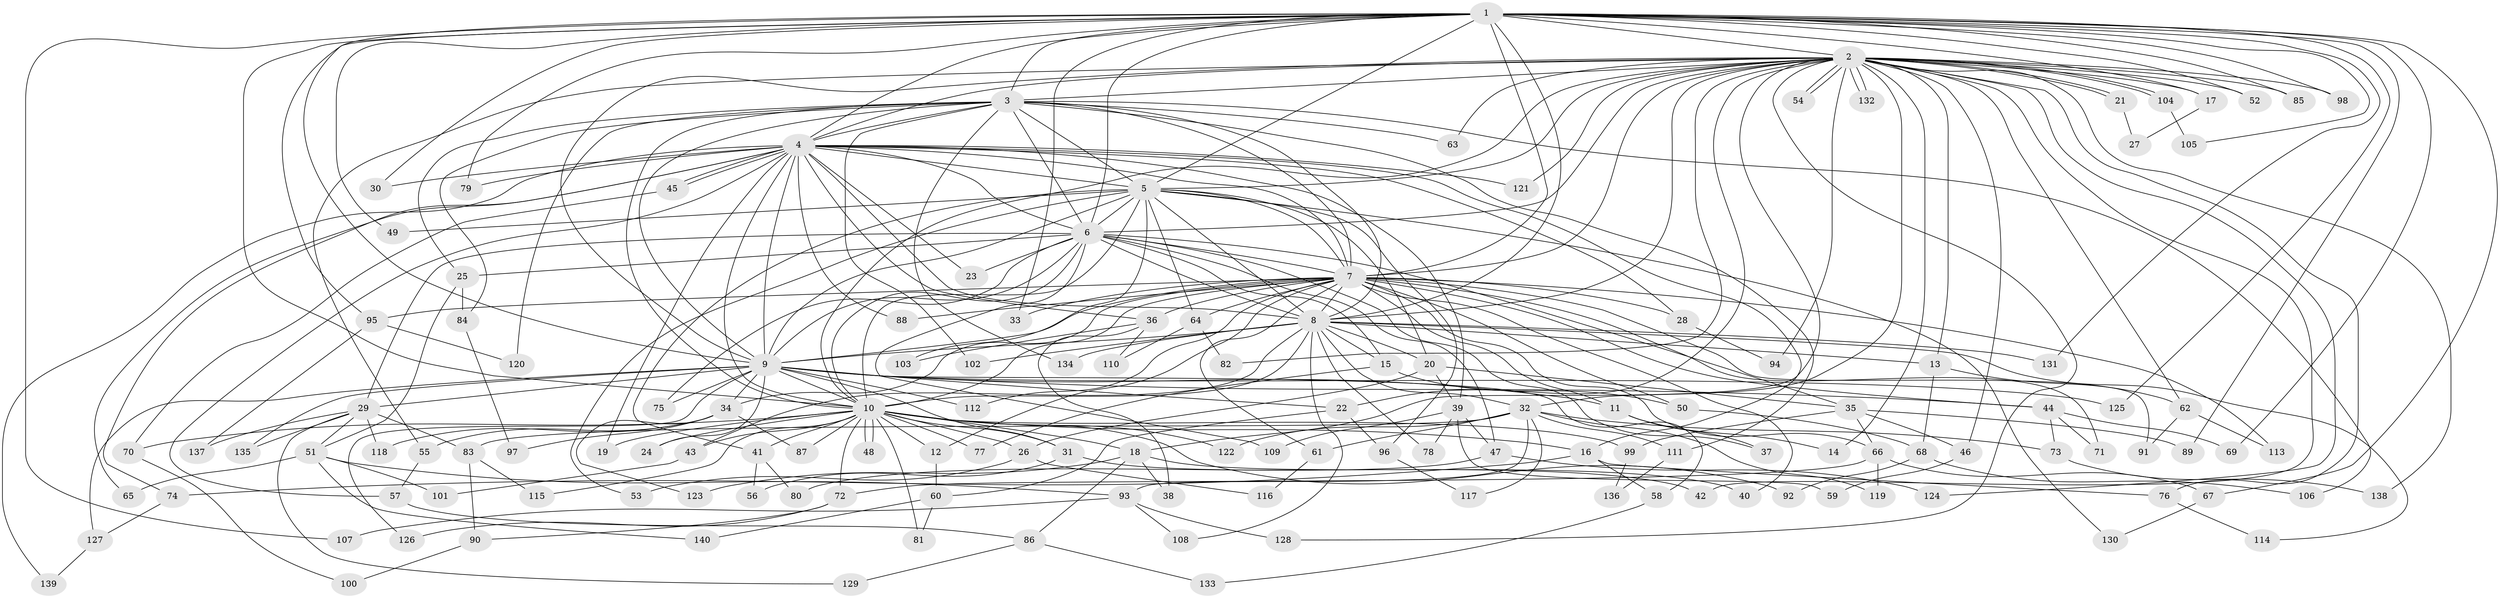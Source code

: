 // coarse degree distribution, {27: 0.011764705882352941, 2: 0.3058823529411765, 4: 0.21176470588235294, 26: 0.011764705882352941, 3: 0.18823529411764706, 6: 0.047058823529411764, 1: 0.03529411764705882, 15: 0.023529411764705882, 5: 0.07058823529411765, 7: 0.023529411764705882, 25: 0.011764705882352941, 32: 0.011764705882352941, 10: 0.011764705882352941, 21: 0.011764705882352941, 16: 0.011764705882352941, 14: 0.011764705882352941}
// Generated by graph-tools (version 1.1) at 2025/36/03/04/25 23:36:33]
// undirected, 140 vertices, 305 edges
graph export_dot {
  node [color=gray90,style=filled];
  1;
  2;
  3;
  4;
  5;
  6;
  7;
  8;
  9;
  10;
  11;
  12;
  13;
  14;
  15;
  16;
  17;
  18;
  19;
  20;
  21;
  22;
  23;
  24;
  25;
  26;
  27;
  28;
  29;
  30;
  31;
  32;
  33;
  34;
  35;
  36;
  37;
  38;
  39;
  40;
  41;
  42;
  43;
  44;
  45;
  46;
  47;
  48;
  49;
  50;
  51;
  52;
  53;
  54;
  55;
  56;
  57;
  58;
  59;
  60;
  61;
  62;
  63;
  64;
  65;
  66;
  67;
  68;
  69;
  70;
  71;
  72;
  73;
  74;
  75;
  76;
  77;
  78;
  79;
  80;
  81;
  82;
  83;
  84;
  85;
  86;
  87;
  88;
  89;
  90;
  91;
  92;
  93;
  94;
  95;
  96;
  97;
  98;
  99;
  100;
  101;
  102;
  103;
  104;
  105;
  106;
  107;
  108;
  109;
  110;
  111;
  112;
  113;
  114;
  115;
  116;
  117;
  118;
  119;
  120;
  121;
  122;
  123;
  124;
  125;
  126;
  127;
  128;
  129;
  130;
  131;
  132;
  133;
  134;
  135;
  136;
  137;
  138;
  139;
  140;
  1 -- 2;
  1 -- 3;
  1 -- 4;
  1 -- 5;
  1 -- 6;
  1 -- 7;
  1 -- 8;
  1 -- 9;
  1 -- 10;
  1 -- 17;
  1 -- 30;
  1 -- 33;
  1 -- 49;
  1 -- 52;
  1 -- 67;
  1 -- 69;
  1 -- 79;
  1 -- 85;
  1 -- 89;
  1 -- 95;
  1 -- 98;
  1 -- 105;
  1 -- 107;
  1 -- 125;
  1 -- 131;
  2 -- 3;
  2 -- 4;
  2 -- 5;
  2 -- 6;
  2 -- 7;
  2 -- 8;
  2 -- 9;
  2 -- 10;
  2 -- 13;
  2 -- 14;
  2 -- 17;
  2 -- 18;
  2 -- 21;
  2 -- 21;
  2 -- 22;
  2 -- 32;
  2 -- 42;
  2 -- 46;
  2 -- 52;
  2 -- 54;
  2 -- 54;
  2 -- 55;
  2 -- 62;
  2 -- 63;
  2 -- 76;
  2 -- 82;
  2 -- 85;
  2 -- 94;
  2 -- 98;
  2 -- 104;
  2 -- 104;
  2 -- 121;
  2 -- 124;
  2 -- 128;
  2 -- 132;
  2 -- 132;
  2 -- 138;
  3 -- 4;
  3 -- 5;
  3 -- 6;
  3 -- 7;
  3 -- 8;
  3 -- 9;
  3 -- 10;
  3 -- 25;
  3 -- 63;
  3 -- 84;
  3 -- 102;
  3 -- 106;
  3 -- 111;
  3 -- 120;
  3 -- 134;
  4 -- 5;
  4 -- 6;
  4 -- 7;
  4 -- 8;
  4 -- 9;
  4 -- 10;
  4 -- 16;
  4 -- 19;
  4 -- 23;
  4 -- 28;
  4 -- 30;
  4 -- 36;
  4 -- 39;
  4 -- 45;
  4 -- 45;
  4 -- 57;
  4 -- 65;
  4 -- 74;
  4 -- 79;
  4 -- 88;
  4 -- 121;
  4 -- 139;
  5 -- 6;
  5 -- 7;
  5 -- 8;
  5 -- 9;
  5 -- 10;
  5 -- 20;
  5 -- 41;
  5 -- 49;
  5 -- 53;
  5 -- 64;
  5 -- 96;
  5 -- 103;
  5 -- 130;
  6 -- 7;
  6 -- 8;
  6 -- 9;
  6 -- 10;
  6 -- 15;
  6 -- 23;
  6 -- 25;
  6 -- 29;
  6 -- 35;
  6 -- 37;
  6 -- 47;
  6 -- 75;
  6 -- 109;
  7 -- 8;
  7 -- 9;
  7 -- 10;
  7 -- 11;
  7 -- 12;
  7 -- 28;
  7 -- 33;
  7 -- 34;
  7 -- 36;
  7 -- 40;
  7 -- 44;
  7 -- 50;
  7 -- 61;
  7 -- 64;
  7 -- 66;
  7 -- 71;
  7 -- 88;
  7 -- 91;
  7 -- 95;
  7 -- 112;
  7 -- 113;
  8 -- 9;
  8 -- 10;
  8 -- 13;
  8 -- 15;
  8 -- 20;
  8 -- 32;
  8 -- 43;
  8 -- 78;
  8 -- 102;
  8 -- 108;
  8 -- 114;
  8 -- 131;
  8 -- 134;
  9 -- 10;
  9 -- 11;
  9 -- 22;
  9 -- 24;
  9 -- 29;
  9 -- 31;
  9 -- 34;
  9 -- 44;
  9 -- 58;
  9 -- 75;
  9 -- 112;
  9 -- 125;
  9 -- 126;
  9 -- 127;
  9 -- 135;
  10 -- 12;
  10 -- 16;
  10 -- 18;
  10 -- 19;
  10 -- 24;
  10 -- 26;
  10 -- 31;
  10 -- 41;
  10 -- 43;
  10 -- 48;
  10 -- 48;
  10 -- 70;
  10 -- 72;
  10 -- 77;
  10 -- 81;
  10 -- 87;
  10 -- 92;
  10 -- 99;
  10 -- 115;
  10 -- 122;
  11 -- 14;
  11 -- 37;
  12 -- 60;
  13 -- 62;
  13 -- 68;
  15 -- 50;
  15 -- 77;
  16 -- 58;
  16 -- 74;
  16 -- 76;
  17 -- 27;
  18 -- 38;
  18 -- 40;
  18 -- 86;
  18 -- 123;
  20 -- 26;
  20 -- 35;
  20 -- 39;
  21 -- 27;
  22 -- 60;
  22 -- 96;
  25 -- 51;
  25 -- 84;
  26 -- 53;
  26 -- 116;
  28 -- 94;
  29 -- 51;
  29 -- 83;
  29 -- 118;
  29 -- 129;
  29 -- 135;
  29 -- 137;
  31 -- 42;
  31 -- 56;
  32 -- 61;
  32 -- 73;
  32 -- 83;
  32 -- 93;
  32 -- 111;
  32 -- 117;
  32 -- 119;
  32 -- 122;
  34 -- 55;
  34 -- 87;
  34 -- 97;
  34 -- 118;
  34 -- 123;
  35 -- 46;
  35 -- 66;
  35 -- 89;
  35 -- 99;
  36 -- 38;
  36 -- 103;
  36 -- 110;
  39 -- 47;
  39 -- 59;
  39 -- 78;
  39 -- 109;
  41 -- 56;
  41 -- 80;
  43 -- 101;
  44 -- 69;
  44 -- 71;
  44 -- 73;
  45 -- 70;
  46 -- 59;
  47 -- 80;
  47 -- 124;
  50 -- 68;
  51 -- 65;
  51 -- 93;
  51 -- 101;
  51 -- 140;
  55 -- 57;
  57 -- 86;
  58 -- 133;
  60 -- 81;
  60 -- 140;
  61 -- 116;
  62 -- 91;
  62 -- 113;
  64 -- 82;
  64 -- 110;
  66 -- 67;
  66 -- 72;
  66 -- 119;
  67 -- 130;
  68 -- 92;
  68 -- 106;
  70 -- 100;
  72 -- 90;
  72 -- 126;
  73 -- 138;
  74 -- 127;
  76 -- 114;
  83 -- 90;
  83 -- 115;
  84 -- 97;
  86 -- 129;
  86 -- 133;
  90 -- 100;
  93 -- 107;
  93 -- 108;
  93 -- 128;
  95 -- 120;
  95 -- 137;
  96 -- 117;
  99 -- 136;
  104 -- 105;
  111 -- 136;
  127 -- 139;
}
